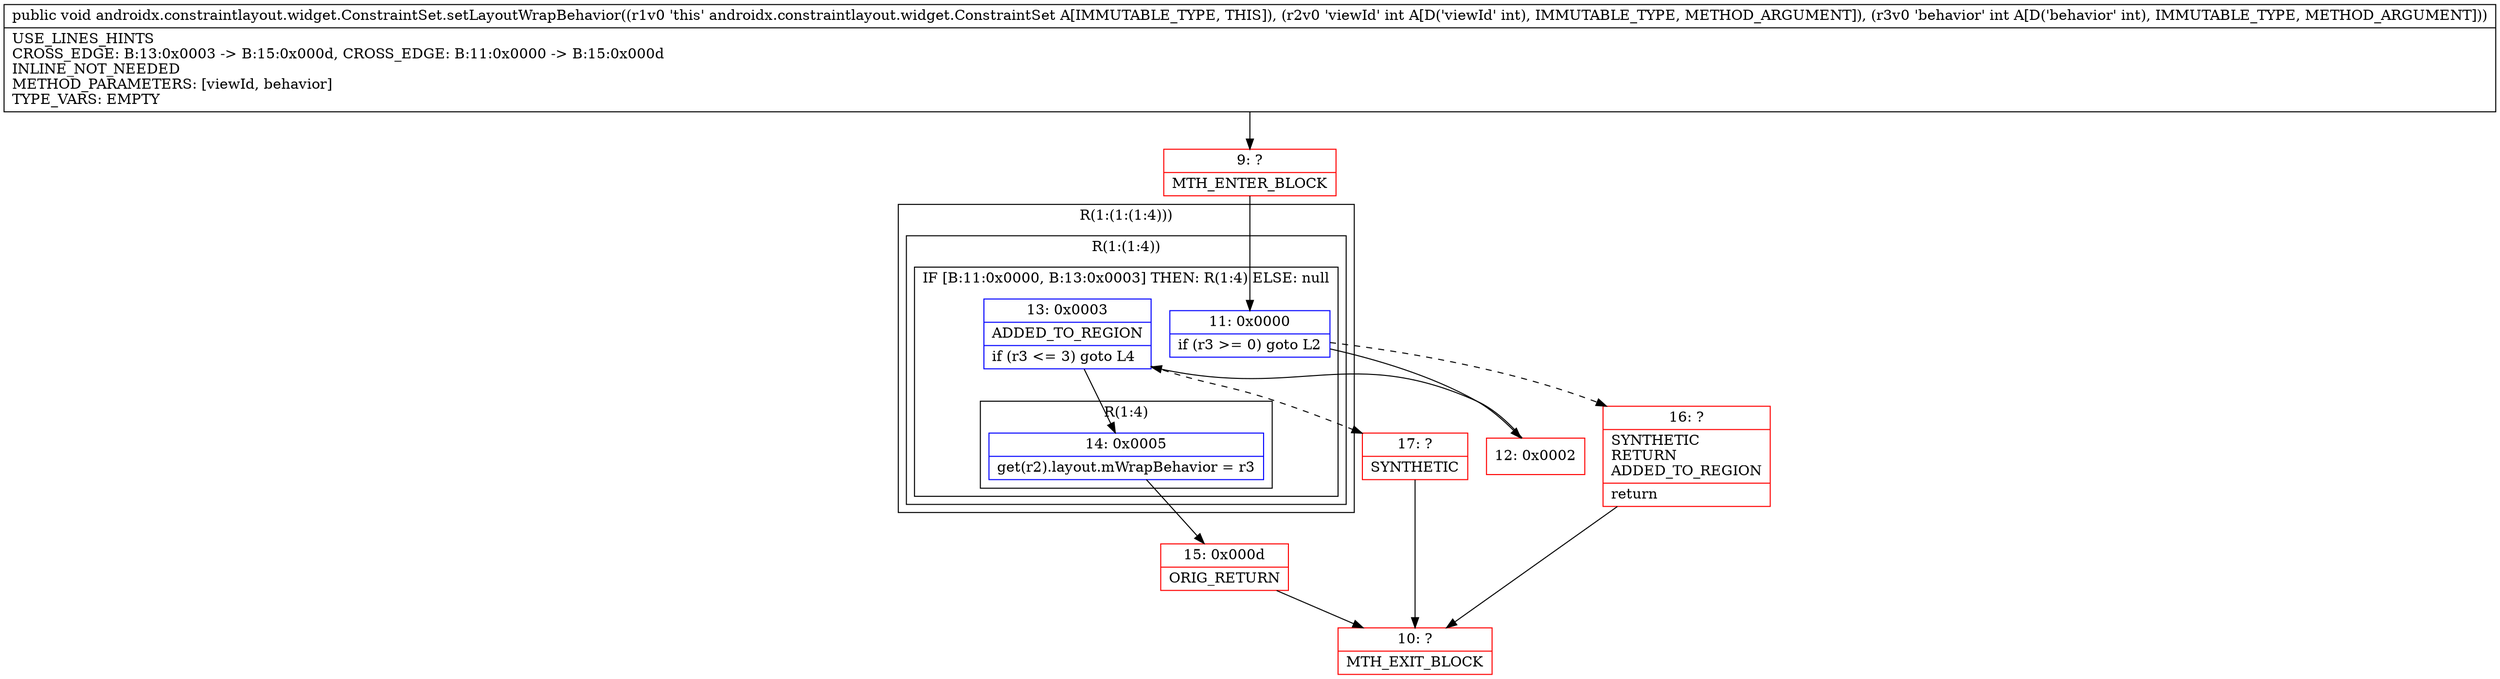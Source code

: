 digraph "CFG forandroidx.constraintlayout.widget.ConstraintSet.setLayoutWrapBehavior(II)V" {
subgraph cluster_Region_1214165690 {
label = "R(1:(1:(1:4)))";
node [shape=record,color=blue];
subgraph cluster_Region_1058933129 {
label = "R(1:(1:4))";
node [shape=record,color=blue];
subgraph cluster_IfRegion_235536482 {
label = "IF [B:11:0x0000, B:13:0x0003] THEN: R(1:4) ELSE: null";
node [shape=record,color=blue];
Node_11 [shape=record,label="{11\:\ 0x0000|if (r3 \>= 0) goto L2\l}"];
Node_13 [shape=record,label="{13\:\ 0x0003|ADDED_TO_REGION\l|if (r3 \<= 3) goto L4\l}"];
subgraph cluster_Region_1128374568 {
label = "R(1:4)";
node [shape=record,color=blue];
Node_14 [shape=record,label="{14\:\ 0x0005|get(r2).layout.mWrapBehavior = r3\l}"];
}
}
}
}
Node_9 [shape=record,color=red,label="{9\:\ ?|MTH_ENTER_BLOCK\l}"];
Node_12 [shape=record,color=red,label="{12\:\ 0x0002}"];
Node_15 [shape=record,color=red,label="{15\:\ 0x000d|ORIG_RETURN\l}"];
Node_10 [shape=record,color=red,label="{10\:\ ?|MTH_EXIT_BLOCK\l}"];
Node_17 [shape=record,color=red,label="{17\:\ ?|SYNTHETIC\l}"];
Node_16 [shape=record,color=red,label="{16\:\ ?|SYNTHETIC\lRETURN\lADDED_TO_REGION\l|return\l}"];
MethodNode[shape=record,label="{public void androidx.constraintlayout.widget.ConstraintSet.setLayoutWrapBehavior((r1v0 'this' androidx.constraintlayout.widget.ConstraintSet A[IMMUTABLE_TYPE, THIS]), (r2v0 'viewId' int A[D('viewId' int), IMMUTABLE_TYPE, METHOD_ARGUMENT]), (r3v0 'behavior' int A[D('behavior' int), IMMUTABLE_TYPE, METHOD_ARGUMENT]))  | USE_LINES_HINTS\lCROSS_EDGE: B:13:0x0003 \-\> B:15:0x000d, CROSS_EDGE: B:11:0x0000 \-\> B:15:0x000d\lINLINE_NOT_NEEDED\lMETHOD_PARAMETERS: [viewId, behavior]\lTYPE_VARS: EMPTY\l}"];
MethodNode -> Node_9;Node_11 -> Node_12;
Node_11 -> Node_16[style=dashed];
Node_13 -> Node_14;
Node_13 -> Node_17[style=dashed];
Node_14 -> Node_15;
Node_9 -> Node_11;
Node_12 -> Node_13;
Node_15 -> Node_10;
Node_17 -> Node_10;
Node_16 -> Node_10;
}

